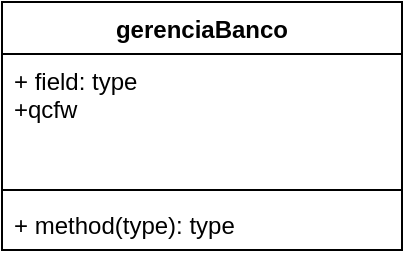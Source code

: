 <mxfile version="22.0.2" type="github">
  <diagram name="Página-1" id="QJd_to68Mrk2Ag7c-s2o">
    <mxGraphModel dx="472" dy="740" grid="1" gridSize="10" guides="1" tooltips="1" connect="1" arrows="1" fold="1" page="1" pageScale="1" pageWidth="827" pageHeight="1169" math="0" shadow="0">
      <root>
        <mxCell id="0" />
        <mxCell id="1" parent="0" />
        <object label="gerenciaBanco" id="-WMo9jtsm9AbzMqQrjDE-4">
          <mxCell style="swimlane;fontStyle=1;align=center;verticalAlign=top;childLayout=stackLayout;horizontal=1;startSize=26;horizontalStack=0;resizeParent=1;resizeParentMax=0;resizeLast=0;collapsible=1;marginBottom=0;whiteSpace=wrap;html=1;" vertex="1" parent="1">
            <mxGeometry x="110" y="100" width="200" height="124" as="geometry">
              <mxRectangle x="110" y="100" width="100" height="30" as="alternateBounds" />
            </mxGeometry>
          </mxCell>
        </object>
        <mxCell id="-WMo9jtsm9AbzMqQrjDE-5" value="+ field: type&lt;br&gt;+qcfw" style="text;strokeColor=none;fillColor=none;align=left;verticalAlign=top;spacingLeft=4;spacingRight=4;overflow=hidden;rotatable=0;points=[[0,0.5],[1,0.5]];portConstraint=eastwest;whiteSpace=wrap;html=1;" vertex="1" parent="-WMo9jtsm9AbzMqQrjDE-4">
          <mxGeometry y="26" width="200" height="64" as="geometry" />
        </mxCell>
        <mxCell id="-WMo9jtsm9AbzMqQrjDE-6" value="" style="line;strokeWidth=1;fillColor=none;align=left;verticalAlign=middle;spacingTop=-1;spacingLeft=3;spacingRight=3;rotatable=0;labelPosition=right;points=[];portConstraint=eastwest;strokeColor=inherit;" vertex="1" parent="-WMo9jtsm9AbzMqQrjDE-4">
          <mxGeometry y="90" width="200" height="8" as="geometry" />
        </mxCell>
        <mxCell id="-WMo9jtsm9AbzMqQrjDE-7" value="+ method(type): type" style="text;strokeColor=none;fillColor=none;align=left;verticalAlign=top;spacingLeft=4;spacingRight=4;overflow=hidden;rotatable=0;points=[[0,0.5],[1,0.5]];portConstraint=eastwest;whiteSpace=wrap;html=1;" vertex="1" parent="-WMo9jtsm9AbzMqQrjDE-4">
          <mxGeometry y="98" width="200" height="26" as="geometry" />
        </mxCell>
      </root>
    </mxGraphModel>
  </diagram>
</mxfile>
